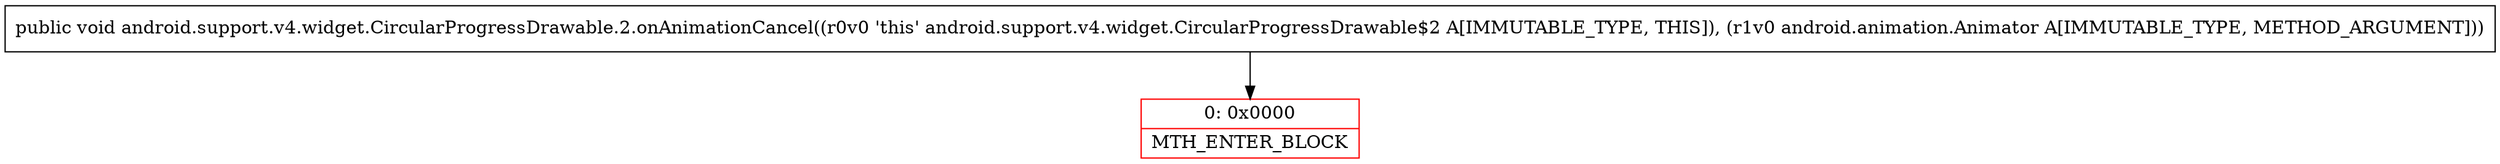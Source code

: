 digraph "CFG forandroid.support.v4.widget.CircularProgressDrawable.2.onAnimationCancel(Landroid\/animation\/Animator;)V" {
subgraph cluster_Region_1107264736 {
label = "R(0)";
node [shape=record,color=blue];
}
Node_0 [shape=record,color=red,label="{0\:\ 0x0000|MTH_ENTER_BLOCK\l}"];
MethodNode[shape=record,label="{public void android.support.v4.widget.CircularProgressDrawable.2.onAnimationCancel((r0v0 'this' android.support.v4.widget.CircularProgressDrawable$2 A[IMMUTABLE_TYPE, THIS]), (r1v0 android.animation.Animator A[IMMUTABLE_TYPE, METHOD_ARGUMENT])) }"];
MethodNode -> Node_0;
}

